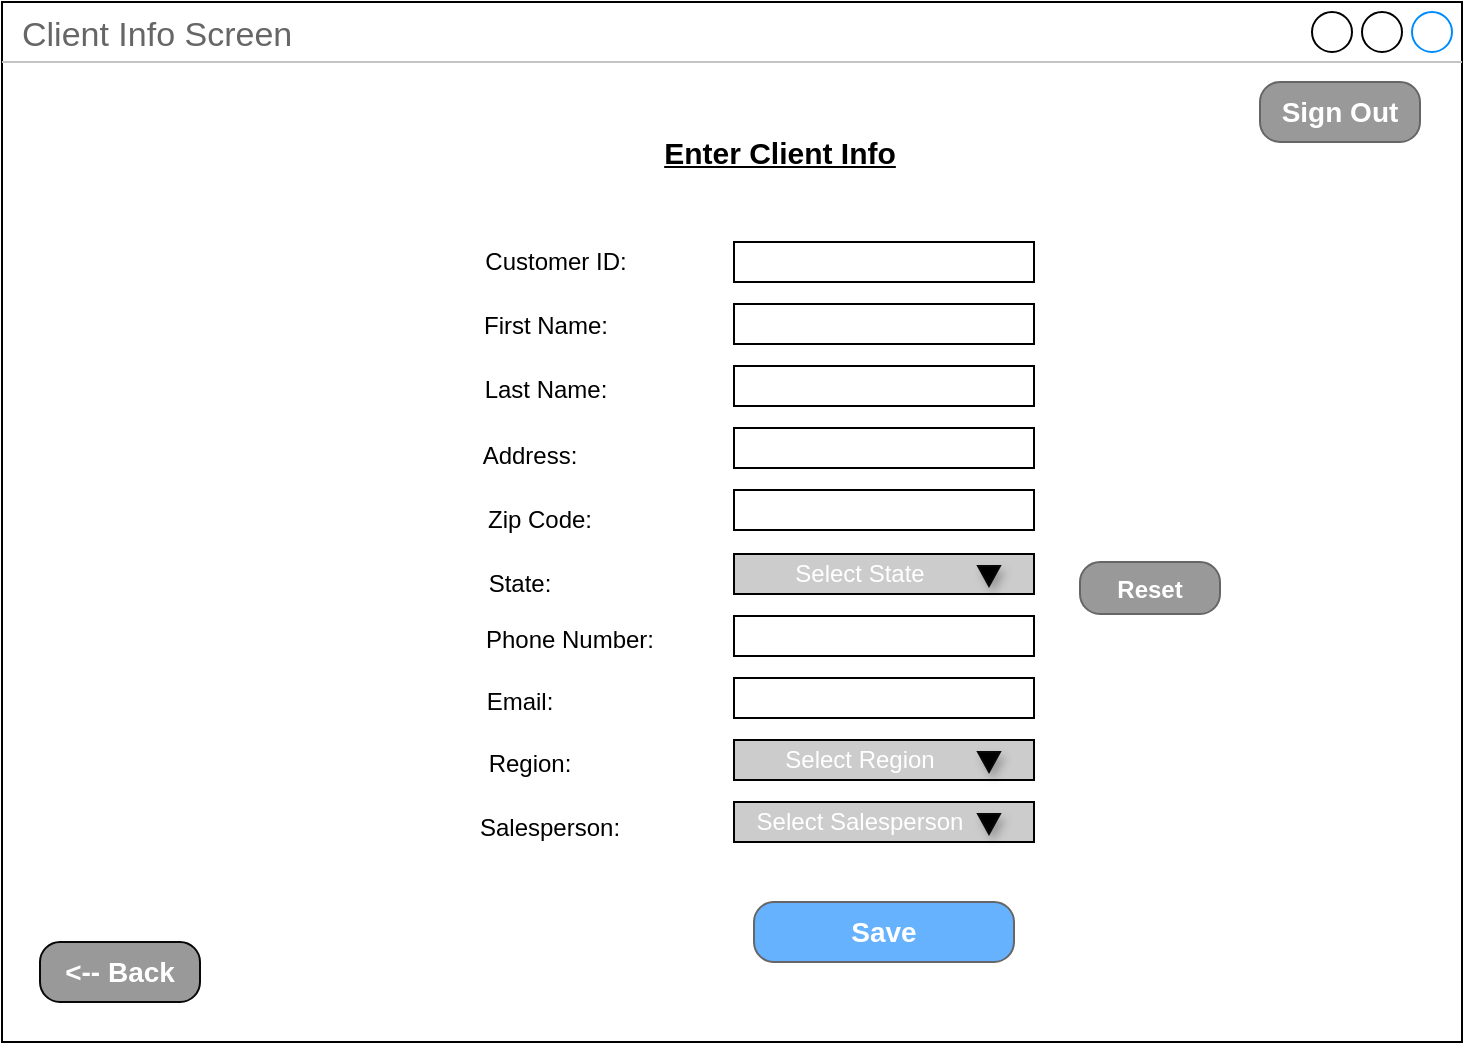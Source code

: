 <mxfile version="20.7.4" type="device"><diagram id="ZSDp7lxaYXupfO2aMOmE" name="Page-1"><mxGraphModel dx="1290" dy="629" grid="1" gridSize="10" guides="1" tooltips="1" connect="1" arrows="1" fold="1" page="1" pageScale="1" pageWidth="850" pageHeight="1100" math="0" shadow="0"><root><mxCell id="0"/><mxCell id="1" parent="0"/><mxCell id="9y4M57blwQGNalkXvjVG-1" value="Client Info Screen" style="strokeWidth=1;shadow=0;dashed=0;align=center;html=1;shape=mxgraph.mockup.containers.window;align=left;verticalAlign=top;spacingLeft=8;strokeColor2=#008cff;strokeColor3=#c4c4c4;fontColor=#666666;mainText=;fontSize=17;labelBackgroundColor=none;" parent="1" vertex="1"><mxGeometry x="71" y="30" width="730" height="520" as="geometry"/></mxCell><mxCell id="9y4M57blwQGNalkXvjVG-4" value="&lt;font style=&quot;font-size: 14px;&quot;&gt;&amp;lt;-- Back&lt;/font&gt;" style="strokeWidth=1;shadow=0;dashed=0;align=center;html=1;shape=mxgraph.mockup.buttons.button;strokeColor=#080808;fontColor=#ffffff;mainText=;buttonStyle=round;fontSize=17;fontStyle=1;fillColor=#999999;whiteSpace=wrap;" parent="1" vertex="1"><mxGeometry x="90" y="500" width="80" height="30" as="geometry"/></mxCell><mxCell id="9y4M57blwQGNalkXvjVG-6" value="&lt;u&gt;Enter Client Info&lt;/u&gt;" style="text;strokeColor=none;align=center;fillColor=none;html=1;verticalAlign=middle;whiteSpace=wrap;rounded=0;fontStyle=1;fontSize=15;" parent="1" vertex="1"><mxGeometry x="380" y="90" width="160" height="30" as="geometry"/></mxCell><mxCell id="9y4M57blwQGNalkXvjVG-9" value="Phone Number:" style="text;strokeColor=none;align=center;fillColor=none;html=1;verticalAlign=middle;whiteSpace=wrap;rounded=0;" parent="1" vertex="1"><mxGeometry x="310" y="334" width="90" height="30" as="geometry"/></mxCell><mxCell id="9y4M57blwQGNalkXvjVG-10" value="Address:" style="text;strokeColor=none;align=center;fillColor=none;html=1;verticalAlign=middle;whiteSpace=wrap;rounded=0;" parent="1" vertex="1"><mxGeometry x="310" y="242" width="50" height="30" as="geometry"/></mxCell><mxCell id="9y4M57blwQGNalkXvjVG-11" value="State:" style="text;strokeColor=none;align=center;fillColor=none;html=1;verticalAlign=middle;whiteSpace=wrap;rounded=0;" parent="1" vertex="1"><mxGeometry x="310" y="306" width="40" height="30" as="geometry"/></mxCell><mxCell id="9y4M57blwQGNalkXvjVG-12" value="Customer ID:" style="text;strokeColor=none;align=center;fillColor=none;html=1;verticalAlign=middle;whiteSpace=wrap;rounded=0;" parent="1" vertex="1"><mxGeometry x="308" y="145" width="80" height="30" as="geometry"/></mxCell><mxCell id="9y4M57blwQGNalkXvjVG-13" value="First Name:" style="text;strokeColor=none;align=center;fillColor=none;html=1;verticalAlign=middle;whiteSpace=wrap;rounded=0;" parent="1" vertex="1"><mxGeometry x="308" y="177" width="70" height="30" as="geometry"/></mxCell><mxCell id="9y4M57blwQGNalkXvjVG-25" value="Email:" style="text;strokeColor=none;align=center;fillColor=none;html=1;verticalAlign=middle;whiteSpace=wrap;rounded=0;" parent="1" vertex="1"><mxGeometry x="310" y="365" width="40" height="30" as="geometry"/></mxCell><mxCell id="9y4M57blwQGNalkXvjVG-27" value="&lt;font style=&quot;font-size: 14px;&quot;&gt;Save&lt;/font&gt;" style="strokeWidth=1;shadow=0;dashed=0;align=center;html=1;shape=mxgraph.mockup.buttons.button;strokeColor=#666666;fontColor=#ffffff;mainText=;buttonStyle=round;fontSize=17;fontStyle=1;fillColor=#66B2FF;whiteSpace=wrap;" parent="1" vertex="1"><mxGeometry x="447" y="480" width="130" height="30" as="geometry"/></mxCell><mxCell id="7MjZX6-FO6OK6Fr6WhQv-1" value="Last Name:" style="text;strokeColor=none;align=center;fillColor=none;html=1;verticalAlign=middle;whiteSpace=wrap;rounded=0;" parent="1" vertex="1"><mxGeometry x="308" y="209" width="70" height="30" as="geometry"/></mxCell><mxCell id="7MjZX6-FO6OK6Fr6WhQv-2" value="Zip Code:" style="text;strokeColor=none;align=center;fillColor=none;html=1;verticalAlign=middle;whiteSpace=wrap;rounded=0;" parent="1" vertex="1"><mxGeometry x="310" y="274" width="60" height="30" as="geometry"/></mxCell><mxCell id="7MjZX6-FO6OK6Fr6WhQv-3" value="&lt;font style=&quot;font-size: 14px;&quot;&gt;Sign Out&lt;/font&gt;" style="strokeWidth=1;shadow=0;dashed=0;align=center;html=1;shape=mxgraph.mockup.buttons.button;strokeColor=#666666;fontColor=#ffffff;mainText=;buttonStyle=round;fontSize=17;fontStyle=1;fillColor=#999999;whiteSpace=wrap;" parent="1" vertex="1"><mxGeometry x="700" y="70" width="80" height="30" as="geometry"/></mxCell><mxCell id="7MjZX6-FO6OK6Fr6WhQv-4" value="&lt;font style=&quot;font-size: 12px;&quot;&gt;Reset&lt;/font&gt;" style="strokeWidth=1;shadow=0;dashed=0;align=center;html=1;shape=mxgraph.mockup.buttons.button;strokeColor=#666666;fontColor=#ffffff;mainText=;buttonStyle=round;fontSize=17;fontStyle=1;fillColor=#999999;whiteSpace=wrap;" parent="1" vertex="1"><mxGeometry x="610" y="310" width="70" height="26" as="geometry"/></mxCell><mxCell id="7MjZX6-FO6OK6Fr6WhQv-5" value="" style="rounded=0;whiteSpace=wrap;html=1;" parent="1" vertex="1"><mxGeometry x="437" y="337" width="150" height="20" as="geometry"/></mxCell><mxCell id="7MjZX6-FO6OK6Fr6WhQv-6" value="" style="rounded=0;whiteSpace=wrap;html=1;" parent="1" vertex="1"><mxGeometry x="437" y="306" width="150" height="20" as="geometry"/></mxCell><mxCell id="7MjZX6-FO6OK6Fr6WhQv-7" value="" style="rounded=0;whiteSpace=wrap;html=1;" parent="1" vertex="1"><mxGeometry x="437" y="274" width="150" height="20" as="geometry"/></mxCell><mxCell id="7MjZX6-FO6OK6Fr6WhQv-8" value="" style="rounded=0;whiteSpace=wrap;html=1;" parent="1" vertex="1"><mxGeometry x="437" y="243" width="150" height="20" as="geometry"/></mxCell><mxCell id="7MjZX6-FO6OK6Fr6WhQv-9" value="" style="rounded=0;whiteSpace=wrap;html=1;" parent="1" vertex="1"><mxGeometry x="437" y="212" width="150" height="20" as="geometry"/></mxCell><mxCell id="7MjZX6-FO6OK6Fr6WhQv-10" value="" style="rounded=0;whiteSpace=wrap;html=1;" parent="1" vertex="1"><mxGeometry x="437" y="181" width="150" height="20" as="geometry"/></mxCell><mxCell id="7MjZX6-FO6OK6Fr6WhQv-11" value="" style="rounded=0;whiteSpace=wrap;html=1;" parent="1" vertex="1"><mxGeometry x="437" y="150" width="150" height="20" as="geometry"/></mxCell><mxCell id="7MjZX6-FO6OK6Fr6WhQv-14" value="" style="rounded=0;whiteSpace=wrap;html=1;" parent="1" vertex="1"><mxGeometry x="437" y="368" width="150" height="20" as="geometry"/></mxCell><mxCell id="7MjZX6-FO6OK6Fr6WhQv-15" value="" style="rounded=0;whiteSpace=wrap;html=1;" parent="1" vertex="1"><mxGeometry x="437" y="399" width="150" height="20" as="geometry"/></mxCell><mxCell id="7MjZX6-FO6OK6Fr6WhQv-16" value="" style="rounded=0;whiteSpace=wrap;html=1;" parent="1" vertex="1"><mxGeometry x="437" y="430" width="150" height="20" as="geometry"/></mxCell><mxCell id="7MjZX6-FO6OK6Fr6WhQv-17" value="Region:" style="text;strokeColor=none;align=center;fillColor=none;html=1;verticalAlign=middle;whiteSpace=wrap;rounded=0;" parent="1" vertex="1"><mxGeometry x="310" y="396" width="50" height="30" as="geometry"/></mxCell><mxCell id="7MjZX6-FO6OK6Fr6WhQv-18" value="Salesperson:" style="text;strokeColor=none;align=center;fillColor=none;html=1;verticalAlign=middle;whiteSpace=wrap;rounded=0;" parent="1" vertex="1"><mxGeometry x="310" y="428" width="70" height="30" as="geometry"/></mxCell><mxCell id="EJcXXva0VaX2Tg7rt7a_-1" value="" style="rounded=0;whiteSpace=wrap;html=1;fillColor=#CCCCCC;" vertex="1" parent="1"><mxGeometry x="437" y="430" width="150" height="20" as="geometry"/></mxCell><mxCell id="EJcXXva0VaX2Tg7rt7a_-2" value="" style="triangle;whiteSpace=wrap;html=1;shadow=1;strokeColor=#080808;fontSize=12;fillColor=#000000;direction=south;" vertex="1" parent="1"><mxGeometry x="559" y="436" width="11" height="10" as="geometry"/></mxCell><mxCell id="EJcXXva0VaX2Tg7rt7a_-3" value="&lt;font color=&quot;#ffffff&quot;&gt;Select Salesperson&lt;/font&gt;" style="text;strokeColor=none;align=center;fillColor=none;html=1;verticalAlign=middle;whiteSpace=wrap;rounded=0;shadow=1;fontSize=12;" vertex="1" parent="1"><mxGeometry x="445" y="435" width="110" height="10" as="geometry"/></mxCell><mxCell id="EJcXXva0VaX2Tg7rt7a_-4" value="" style="rounded=0;whiteSpace=wrap;html=1;fillColor=#CCCCCC;" vertex="1" parent="1"><mxGeometry x="437" y="306" width="150" height="20" as="geometry"/></mxCell><mxCell id="EJcXXva0VaX2Tg7rt7a_-5" value="" style="triangle;whiteSpace=wrap;html=1;shadow=1;strokeColor=#080808;fontSize=12;fillColor=#000000;direction=south;" vertex="1" parent="1"><mxGeometry x="559" y="312" width="11" height="10" as="geometry"/></mxCell><mxCell id="EJcXXva0VaX2Tg7rt7a_-6" value="&lt;font color=&quot;#ffffff&quot;&gt;Select State&lt;/font&gt;" style="text;strokeColor=none;align=center;fillColor=none;html=1;verticalAlign=middle;whiteSpace=wrap;rounded=0;shadow=1;fontSize=12;" vertex="1" parent="1"><mxGeometry x="445" y="311" width="110" height="10" as="geometry"/></mxCell><mxCell id="EJcXXva0VaX2Tg7rt7a_-7" value="" style="rounded=0;whiteSpace=wrap;html=1;fillColor=#CCCCCC;" vertex="1" parent="1"><mxGeometry x="437" y="399" width="150" height="20" as="geometry"/></mxCell><mxCell id="EJcXXva0VaX2Tg7rt7a_-8" value="" style="triangle;whiteSpace=wrap;html=1;shadow=1;strokeColor=#080808;fontSize=12;fillColor=#000000;direction=south;" vertex="1" parent="1"><mxGeometry x="559" y="405" width="11" height="10" as="geometry"/></mxCell><mxCell id="EJcXXva0VaX2Tg7rt7a_-9" value="&lt;font color=&quot;#ffffff&quot;&gt;Select Region&lt;/font&gt;" style="text;strokeColor=none;align=center;fillColor=none;html=1;verticalAlign=middle;whiteSpace=wrap;rounded=0;shadow=1;fontSize=12;" vertex="1" parent="1"><mxGeometry x="445" y="404" width="110" height="10" as="geometry"/></mxCell></root></mxGraphModel></diagram></mxfile>